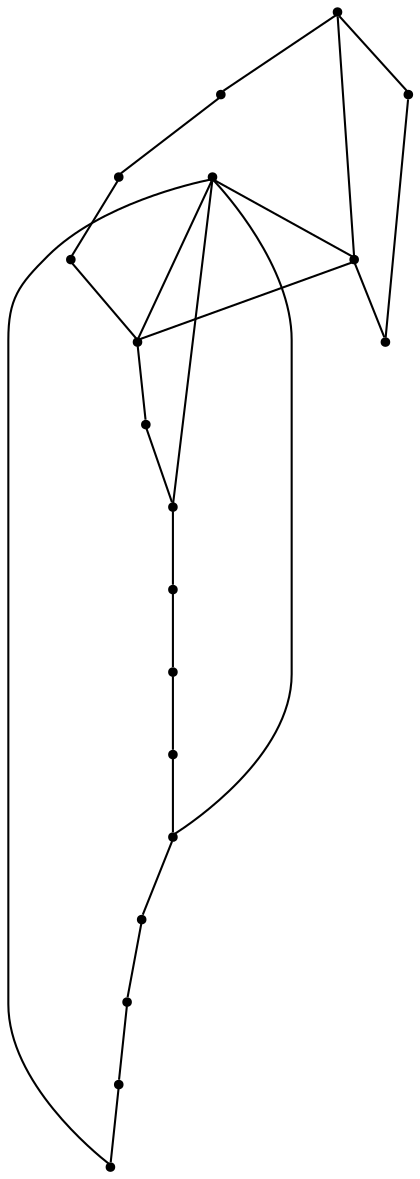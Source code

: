 graph {
  node [shape=point,comment="{\"directed\":false,\"doi\":\"10.4230/LIPIcs.GD.2024.30\",\"figure\":\"16 (5)\"}"]

  v0 [pos="1166.1379037833685,2799.281612395172"]
  v1 [pos="1158.5149291853934,2829.361825967829"]
  v2 [pos="1163.5705411908045,2768.347384845233"]
  v3 [pos="1141.5394285139078,2855.346434689341"]
  v4 [pos="1151.1046189547587,2739.9296755517576"]
  v5 [pos="1117.0410530393615,2874.409410175087"]
  v6 [pos="1014.2335077958561,2717.095356031136"]
  v7 [pos="1130.0737410773627,2717.0953560311364"]
  v8 [pos="1087.6787433115464,2884.4889622780083"]
  v9 [pos="980.7409686012572,2768.347384845233"]
  v10 [pos="1102.7746064109288,2702.3243221417592"]
  v11 [pos="1056.6368366119477,2884.4889622780083"]
  v12 [pos="1027.2745904799363,2874.409410175087"]
  v13 [pos="1072.1536085376583,2697.2154976105985"]
  v14 [pos="1041.5369033811332,2702.3283912971006"]
  v15 [pos="1002.7761514095864,2855.350503844683"]
  v16 [pos="985.7965170108649,2829.36614944538"]
  v17 [pos="993.2110881603428,2739.9296755517576"]
  v18 [pos="978.1777397359295,2799.281612395172"]

  v0 -- v1 [id="-1",pos="1166.1379037833685,2799.281612395172 1158.5149291853934,2829.361825967829 1158.5149291853934,2829.361825967829 1158.5149291853934,2829.361825967829"]
  v18 -- v9 [id="-2",pos="978.1777397359295,2799.281612395172 980.7409686012572,2768.347384845233 980.7409686012572,2768.347384845233 980.7409686012572,2768.347384845233"]
  v9 -- v3 [id="-3",pos="980.7409686012572,2768.347384845233 1141.5394285139078,2855.346434689341 1141.5394285139078,2855.346434689341 1141.5394285139078,2855.346434689341"]
  v9 -- v17 [id="-4",pos="980.7409686012572,2768.347384845233 993.2110881603428,2739.9296755517576 993.2110881603428,2739.9296755517576 993.2110881603428,2739.9296755517576"]
  v16 -- v18 [id="-5",pos="985.7965170108649,2829.36614944538 978.1777397359295,2799.281612395172 978.1777397359295,2799.281612395172 978.1777397359295,2799.281612395172"]
  v17 -- v6 [id="-6",pos="993.2110881603428,2739.9296755517576 1014.2335077958561,2717.095356031136 1014.2335077958561,2717.095356031136 1014.2335077958561,2717.095356031136"]
  v15 -- v16 [id="-7",pos="1002.7761514095864,2855.350503844683 985.7965170108649,2829.36614944538 985.7965170108649,2829.36614944538 985.7965170108649,2829.36614944538"]
  v6 -- v14 [id="-8",pos="1014.2335077958561,2717.095356031136 1041.5369033811332,2702.3283912971006 1041.5369033811332,2702.3283912971006 1041.5369033811332,2702.3283912971006"]
  v12 -- v11 [id="-9",pos="1027.2745904799363,2874.409410175087 1056.6368366119477,2884.4889622780083 1056.6368366119477,2884.4889622780083 1056.6368366119477,2884.4889622780083"]
  v11 -- v8 [id="-10",pos="1056.6368366119477,2884.4889622780083 1087.6787433115464,2884.4889622780083 1087.6787433115464,2884.4889622780083 1087.6787433115464,2884.4889622780083"]
  v12 -- v5 [id="-11",pos="1027.2745904799363,2874.409410175087 1117.0410530393615,2874.409410175087 1117.0410530393615,2874.409410175087 1117.0410530393615,2874.409410175087"]
  v12 -- v15 [id="-12",pos="1027.2745904799363,2874.409410175087 1002.7761514095864,2855.350503844683 1002.7761514095864,2855.350503844683 1002.7761514095864,2855.350503844683"]
  v14 -- v13 [id="-13",pos="1041.5369033811332,2702.3283912971006 1072.1536085376583,2697.2154976105985 1072.1536085376583,2697.2154976105985 1072.1536085376583,2697.2154976105985"]
  v13 -- v10 [id="-16",pos="1072.1536085376583,2697.2154976105985 1102.7746064109288,2702.3243221417592 1102.7746064109288,2702.3243221417592 1102.7746064109288,2702.3243221417592"]
  v10 -- v7 [id="-21",pos="1102.7746064109288,2702.3243221417592 1130.0737410773627,2717.0953560311364 1130.0737410773627,2717.0953560311364 1130.0737410773627,2717.0953560311364"]
  v5 -- v8 [id="-22",pos="1117.0410530393615,2874.409410175087 1087.6787433115464,2884.4889622780083 1087.6787433115464,2884.4889622780083 1087.6787433115464,2884.4889622780083"]
  v5 -- v9 [id="-23",pos="1117.0410530393615,2874.409410175087 980.7409686012572,2768.347384845233 980.7409686012572,2768.347384845233 980.7409686012572,2768.347384845233"]
  v7 -- v4 [id="-25",pos="1130.0737410773627,2717.0953560311364 1151.1046189547587,2739.9296755517576 1151.1046189547587,2739.9296755517576 1151.1046189547587,2739.9296755517576"]
  v3 -- v7 [id="-26",pos="1141.5394285139078,2855.346434689341 1130.0737410773627,2717.0953560311364 1130.0737410773627,2717.0953560311364 1130.0737410773627,2717.0953560311364"]
  v3 -- v1 [id="-27",pos="1141.5394285139078,2855.346434689341 1158.5149291853934,2829.361825967829 1158.5149291853934,2829.361825967829 1158.5149291853934,2829.361825967829"]
  v3 -- v5 [id="-28",pos="1141.5394285139078,2855.346434689341 1117.0410530393615,2874.409410175087 1117.0410530393615,2874.409410175087 1117.0410530393615,2874.409410175087"]
  v3 -- v6 [id="-29",pos="1141.5394285139078,2855.346434689341 1014.2335077958561,2717.095356031136 1014.2335077958561,2717.095356031136 1014.2335077958561,2717.095356031136"]
  v4 -- v2 [id="-31",pos="1151.1046189547587,2739.9296755517576 1163.5705411908045,2768.347384845233 1163.5705411908045,2768.347384845233 1163.5705411908045,2768.347384845233"]
  v2 -- v0 [id="-33",pos="1163.5705411908045,2768.347384845233 1166.1379037833685,2799.281612395172 1166.1379037833685,2799.281612395172 1166.1379037833685,2799.281612395172"]
}